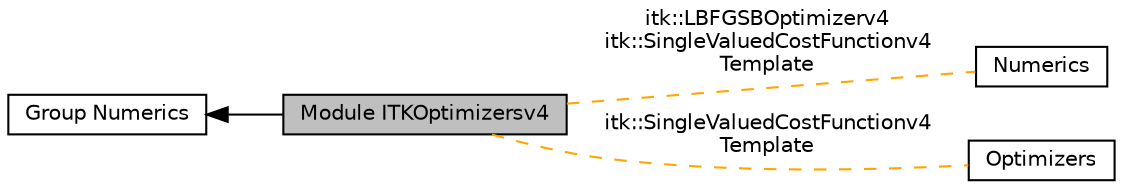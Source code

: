 digraph "Module ITKOptimizersv4"
{
  edge [fontname="Helvetica",fontsize="10",labelfontname="Helvetica",labelfontsize="10"];
  node [fontname="Helvetica",fontsize="10",shape=box];
  rankdir=LR;
  Node2 [label="Group Numerics",height=0.2,width=0.4,color="black", fillcolor="white", style="filled",URL="$group__Group-Numerics.html",tooltip=" "];
  Node1 [label="Module ITKOptimizersv4",height=0.2,width=0.4,color="black", fillcolor="grey75", style="filled", fontcolor="black",tooltip=" "];
  Node3 [label="Numerics",height=0.2,width=0.4,color="black", fillcolor="white", style="filled",URL="$group__Numerics.html",tooltip=" "];
  Node4 [label="Optimizers",height=0.2,width=0.4,color="black", fillcolor="white", style="filled",URL="$group__Optimizers.html",tooltip=" "];
  Node2->Node1 [shape=plaintext, dir="back", style="solid"];
  Node1->Node3 [shape=plaintext, label="itk::LBFGSBOptimizerv4\nitk::SingleValuedCostFunctionv4\lTemplate", color="orange", dir="none", style="dashed"];
  Node1->Node4 [shape=plaintext, label="itk::SingleValuedCostFunctionv4\lTemplate", color="orange", dir="none", style="dashed"];
}
